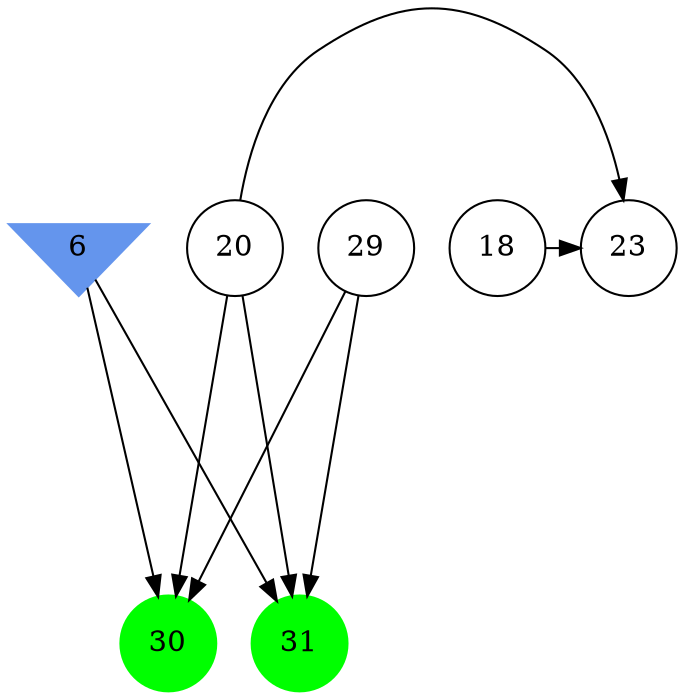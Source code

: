 digraph brain {
	ranksep=2.0;
	6 [shape=invtriangle,style=filled,color=cornflowerblue];
	18 [shape=circle,color=black];
	20 [shape=circle,color=black];
	23 [shape=circle,color=black];
	29 [shape=circle,color=black];
	30 [shape=circle,style=filled,color=green];
	31 [shape=circle,style=filled,color=green];
	18	->	23;
	20	->	23;
	6	->	31;
	6	->	30;
	20	->	31;
	20	->	30;
	29	->	31;
	29	->	30;
	{ rank=same; 6; }
	{ rank=same; 18; 20; 23; 29; }
	{ rank=same; 30; 31; }
}
